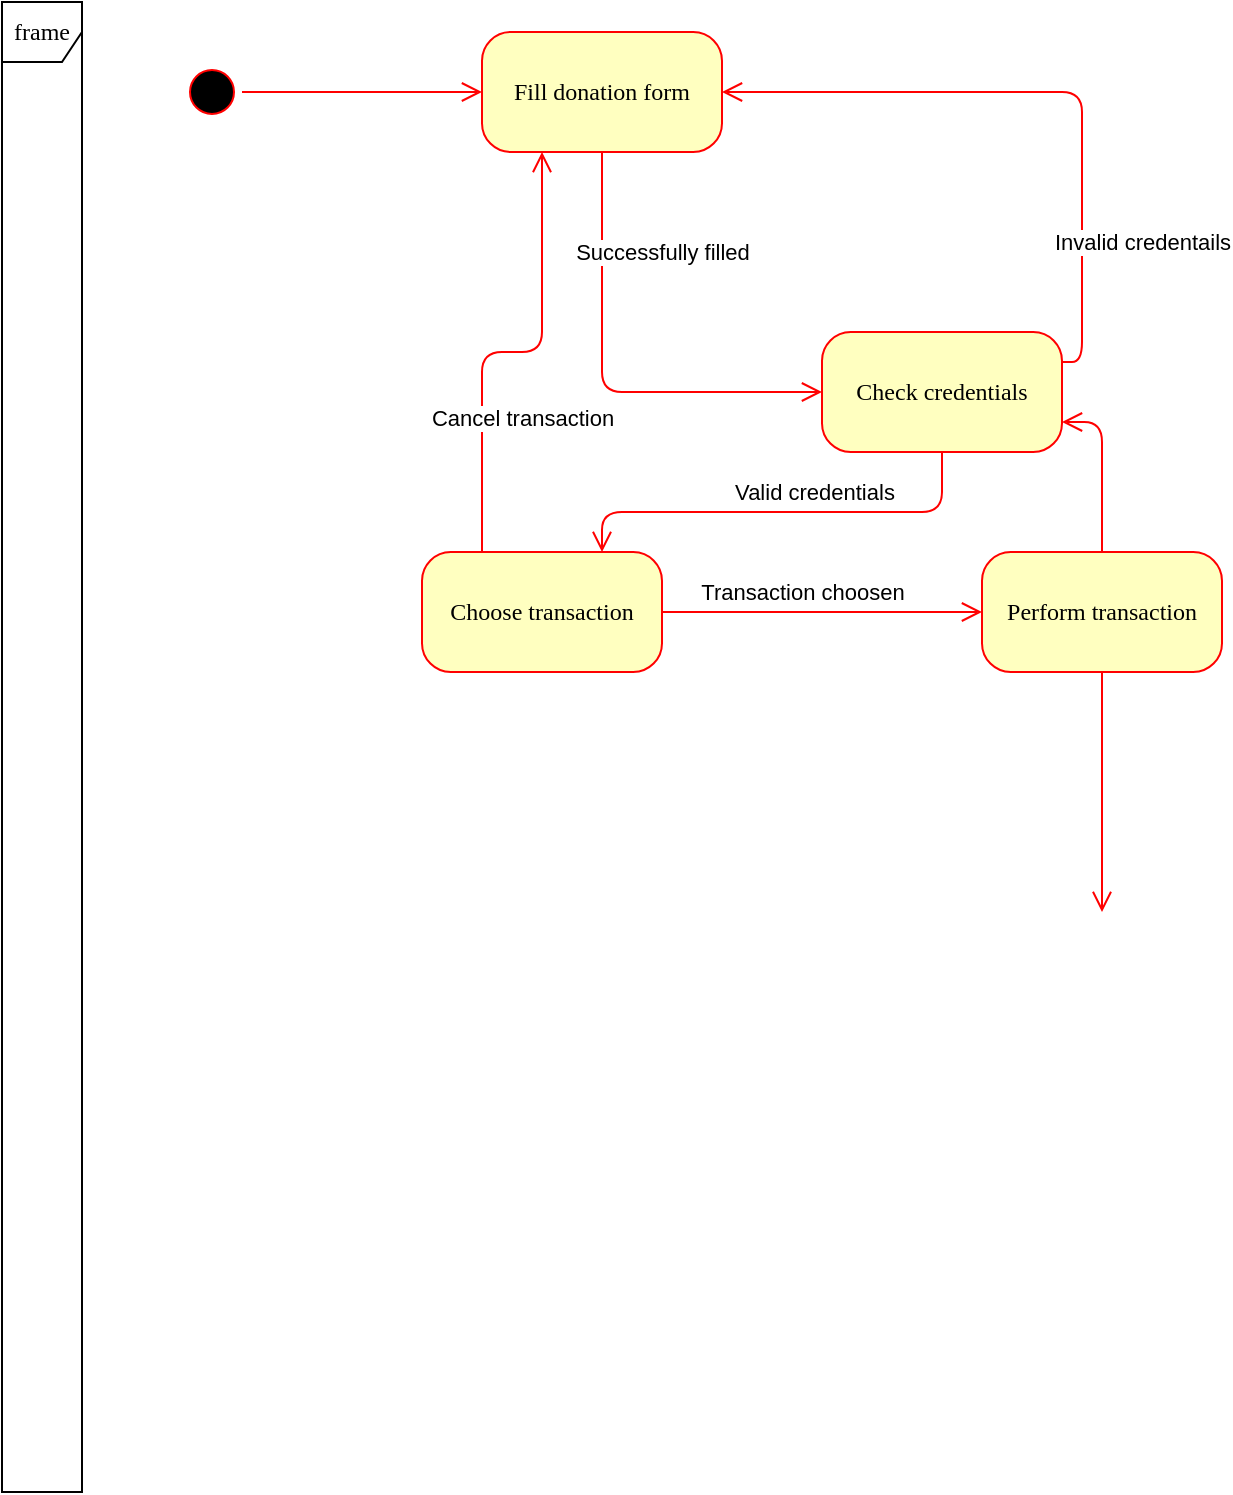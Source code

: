 <mxfile version="15.8.8" type="device"><diagram name="Page-1" id="58cdce13-f638-feb5-8d6f-7d28b1aa9fa0"><mxGraphModel dx="1209" dy="628" grid="1" gridSize="10" guides="1" tooltips="1" connect="1" arrows="1" fold="1" page="1" pageScale="1" pageWidth="1100" pageHeight="850" background="none" math="0" shadow="0"><root><mxCell id="0"/><mxCell id="1" parent="0"/><mxCell id="382b91b5511bd0f7-1" value="" style="ellipse;html=1;shape=startState;fillColor=#000000;strokeColor=#ff0000;rounded=1;shadow=0;comic=0;labelBackgroundColor=none;fontFamily=Verdana;fontSize=12;fontColor=#000000;align=center;direction=south;" parent="1" vertex="1"><mxGeometry x="120" y="65" width="30" height="30" as="geometry"/></mxCell><mxCell id="382b91b5511bd0f7-5" value="Choose transaction" style="rounded=1;whiteSpace=wrap;html=1;arcSize=24;fillColor=#ffffc0;strokeColor=#ff0000;shadow=0;comic=0;labelBackgroundColor=none;fontFamily=Verdana;fontSize=12;fontColor=#000000;align=center;" parent="1" vertex="1"><mxGeometry x="240" y="310" width="120" height="60" as="geometry"/></mxCell><mxCell id="382b91b5511bd0f7-6" value="Fill donation form" style="rounded=1;whiteSpace=wrap;html=1;arcSize=24;fillColor=#ffffc0;strokeColor=#ff0000;shadow=0;comic=0;labelBackgroundColor=none;fontFamily=Verdana;fontSize=12;fontColor=#000000;align=center;" parent="1" vertex="1"><mxGeometry x="270" y="50" width="120" height="60" as="geometry"/></mxCell><mxCell id="3cde6dad864a17aa-3" style="edgeStyle=orthogonalEdgeStyle;html=1;exitX=1;exitY=0.25;labelBackgroundColor=none;endArrow=open;endSize=8;strokeColor=#ff0000;fontFamily=Verdana;fontSize=12;align=left;entryX=1;entryY=0.5;entryDx=0;entryDy=0;" parent="1" source="382b91b5511bd0f7-7" target="382b91b5511bd0f7-6" edge="1"><mxGeometry relative="1" as="geometry"><mxPoint x="450" y="63.778" as="targetPoint"/></mxGeometry></mxCell><mxCell id="nZb7xVjOKeWey-P8VS1P-3" value="Invalid credentails&lt;br&gt;" style="edgeLabel;html=1;align=center;verticalAlign=middle;resizable=0;points=[];" vertex="1" connectable="0" parent="3cde6dad864a17aa-3"><mxGeometry x="-0.529" y="4" relative="1" as="geometry"><mxPoint x="34" y="6" as="offset"/></mxGeometry></mxCell><mxCell id="382b91b5511bd0f7-7" value="Check credentials" style="rounded=1;whiteSpace=wrap;html=1;arcSize=24;fillColor=#ffffc0;strokeColor=#ff0000;shadow=0;comic=0;labelBackgroundColor=none;fontFamily=Verdana;fontSize=12;fontColor=#000000;align=center;" parent="1" vertex="1"><mxGeometry x="440" y="200" width="120" height="60" as="geometry"/></mxCell><mxCell id="382b91b5511bd0f7-10" value="Perform transaction" style="rounded=1;whiteSpace=wrap;html=1;arcSize=24;fillColor=#ffffc0;strokeColor=#ff0000;shadow=0;comic=0;labelBackgroundColor=none;fontFamily=Verdana;fontSize=12;fontColor=#000000;align=center;" parent="1" vertex="1"><mxGeometry x="520" y="310" width="120" height="60" as="geometry"/></mxCell><mxCell id="2a3bc250acf0617d-8" value="frame" style="shape=umlFrame;whiteSpace=wrap;html=1;rounded=1;shadow=0;comic=0;labelBackgroundColor=none;strokeWidth=1;fontFamily=Verdana;fontSize=12;align=center;" parent="1" vertex="1"><mxGeometry x="30" y="35" width="40" height="745" as="geometry"/></mxCell><mxCell id="2a3bc250acf0617d-9" style="edgeStyle=orthogonalEdgeStyle;html=1;labelBackgroundColor=none;endArrow=open;endSize=8;strokeColor=#ff0000;fontFamily=Verdana;fontSize=12;align=left;entryX=0;entryY=0.5;entryDx=0;entryDy=0;" parent="1" source="382b91b5511bd0f7-1" target="382b91b5511bd0f7-6" edge="1"><mxGeometry relative="1" as="geometry"/></mxCell><mxCell id="2a3bc250acf0617d-10" style="edgeStyle=orthogonalEdgeStyle;html=1;labelBackgroundColor=none;endArrow=open;endSize=8;strokeColor=#ff0000;fontFamily=Verdana;fontSize=12;align=left;entryX=0;entryY=0.5;" parent="1" source="382b91b5511bd0f7-6" target="382b91b5511bd0f7-7" edge="1"><mxGeometry relative="1" as="geometry"><Array as="points"><mxPoint x="330" y="230"/></Array></mxGeometry></mxCell><mxCell id="nZb7xVjOKeWey-P8VS1P-2" value="Successfully filled" style="edgeLabel;html=1;align=center;verticalAlign=middle;resizable=0;points=[];" vertex="1" connectable="0" parent="2a3bc250acf0617d-10"><mxGeometry x="-0.568" y="2" relative="1" as="geometry"><mxPoint x="28" as="offset"/></mxGeometry></mxCell><mxCell id="2a3bc250acf0617d-11" style="edgeStyle=orthogonalEdgeStyle;html=1;entryX=0.75;entryY=0;labelBackgroundColor=none;endArrow=open;endSize=8;strokeColor=#ff0000;fontFamily=Verdana;fontSize=12;align=left;exitX=0.5;exitY=1;" parent="1" source="382b91b5511bd0f7-7" target="382b91b5511bd0f7-5" edge="1"><mxGeometry relative="1" as="geometry"><mxPoint x="520" y="300" as="sourcePoint"/><Array as="points"><mxPoint x="500" y="290"/><mxPoint x="330" y="290"/></Array></mxGeometry></mxCell><mxCell id="nZb7xVjOKeWey-P8VS1P-4" value="Valid credentials" style="edgeLabel;html=1;align=center;verticalAlign=middle;resizable=0;points=[];" vertex="1" connectable="0" parent="2a3bc250acf0617d-11"><mxGeometry x="-0.147" y="-1" relative="1" as="geometry"><mxPoint y="-9" as="offset"/></mxGeometry></mxCell><mxCell id="2a3bc250acf0617d-12" style="edgeStyle=orthogonalEdgeStyle;html=1;exitX=0.25;exitY=0;entryX=0.25;entryY=1;labelBackgroundColor=none;endArrow=open;endSize=8;strokeColor=#ff0000;fontFamily=Verdana;fontSize=12;align=left;" parent="1" source="382b91b5511bd0f7-5" target="382b91b5511bd0f7-6" edge="1"><mxGeometry relative="1" as="geometry"/></mxCell><mxCell id="nZb7xVjOKeWey-P8VS1P-5" value="Cancel transaction" style="edgeLabel;html=1;align=center;verticalAlign=middle;resizable=0;points=[];" vertex="1" connectable="0" parent="2a3bc250acf0617d-12"><mxGeometry x="-0.413" relative="1" as="geometry"><mxPoint x="20" as="offset"/></mxGeometry></mxCell><mxCell id="2a3bc250acf0617d-13" style="edgeStyle=orthogonalEdgeStyle;html=1;exitX=1;exitY=0.5;entryX=0;entryY=0.5;labelBackgroundColor=none;endArrow=open;endSize=8;strokeColor=#ff0000;fontFamily=Verdana;fontSize=12;align=left;" parent="1" source="382b91b5511bd0f7-5" target="382b91b5511bd0f7-10" edge="1"><mxGeometry relative="1" as="geometry"/></mxCell><mxCell id="nZb7xVjOKeWey-P8VS1P-6" value="Transaction choosen" style="edgeLabel;html=1;align=center;verticalAlign=middle;resizable=0;points=[];" vertex="1" connectable="0" parent="2a3bc250acf0617d-13"><mxGeometry x="-0.335" y="3" relative="1" as="geometry"><mxPoint x="17" y="-7" as="offset"/></mxGeometry></mxCell><mxCell id="2a3bc250acf0617d-14" style="edgeStyle=orthogonalEdgeStyle;html=1;exitX=0.5;exitY=0;entryX=1;entryY=0.75;labelBackgroundColor=none;endArrow=open;endSize=8;strokeColor=#ff0000;fontFamily=Verdana;fontSize=12;align=left;" parent="1" source="382b91b5511bd0f7-10" target="382b91b5511bd0f7-7" edge="1"><mxGeometry relative="1" as="geometry"/></mxCell><mxCell id="2a3bc250acf0617d-15" style="edgeStyle=orthogonalEdgeStyle;html=1;exitX=0.5;exitY=1;labelBackgroundColor=none;endArrow=open;endSize=8;strokeColor=#ff0000;fontFamily=Verdana;fontSize=12;align=left;exitDx=0;exitDy=0;" parent="1" source="382b91b5511bd0f7-10" edge="1"><mxGeometry relative="1" as="geometry"><mxPoint x="580" y="490" as="targetPoint"/></mxGeometry></mxCell></root></mxGraphModel></diagram></mxfile>